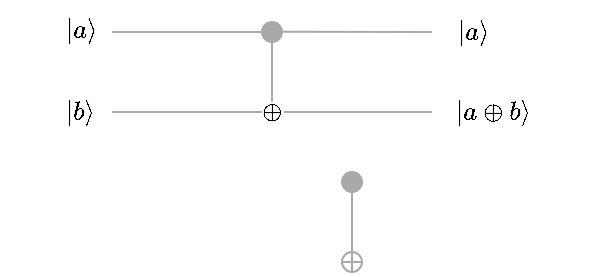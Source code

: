 <mxfile version="24.7.17">
  <diagram name="Page-1" id="JS_4U6BuzcudBBI3UEqu">
    <mxGraphModel dx="335" dy="579" grid="1" gridSize="10" guides="1" tooltips="1" connect="1" arrows="1" fold="1" page="1" pageScale="1" pageWidth="850" pageHeight="1100" math="1" shadow="0">
      <root>
        <mxCell id="0" />
        <mxCell id="1" parent="0" />
        <mxCell id="87j7zEzCCwEWPzQGNwbk-17" value="" style="endArrow=none;html=1;rounded=0;entryX=0;entryY=0.5;entryDx=0;entryDy=0;strokeColor=#A9A9A9;" edge="1" parent="1" source="87j7zEzCCwEWPzQGNwbk-19">
          <mxGeometry width="50" height="50" relative="1" as="geometry">
            <mxPoint x="80" y="445" as="sourcePoint" />
            <mxPoint x="160" y="445" as="targetPoint" />
          </mxGeometry>
        </mxCell>
        <mxCell id="87j7zEzCCwEWPzQGNwbk-18" value="" style="endArrow=none;html=1;rounded=0;strokeColor=#A9A9A9;" edge="1" parent="1">
          <mxGeometry width="50" height="50" relative="1" as="geometry">
            <mxPoint x="165" y="444.82" as="sourcePoint" />
            <mxPoint x="240" y="445" as="targetPoint" />
          </mxGeometry>
        </mxCell>
        <mxCell id="87j7zEzCCwEWPzQGNwbk-20" value="" style="endArrow=none;html=1;rounded=0;strokeColor=#A9A9A9;align=center;verticalAlign=middle;fontFamily=Helvetica;fontSize=11;fontColor=default;labelBackgroundColor=default;" edge="1" parent="1">
          <mxGeometry width="50" height="50" relative="1" as="geometry">
            <mxPoint x="80" y="485" as="sourcePoint" />
            <mxPoint x="240" y="485" as="targetPoint" />
          </mxGeometry>
        </mxCell>
        <mxCell id="87j7zEzCCwEWPzQGNwbk-21" value="$$\oplus$$" style="edgeLabel;html=1;align=center;verticalAlign=middle;resizable=0;points=[];rounded=0;strokeColor=#A9A9A9;fontFamily=Helvetica;fontSize=11;fontColor=default;labelBackgroundColor=default;fillColor=none;" vertex="1" connectable="0" parent="87j7zEzCCwEWPzQGNwbk-20">
          <mxGeometry x="-0.053" relative="1" as="geometry">
            <mxPoint x="4" as="offset" />
          </mxGeometry>
        </mxCell>
        <mxCell id="87j7zEzCCwEWPzQGNwbk-22" value="" style="endArrow=none;html=1;rounded=0;entryX=0;entryY=0.5;entryDx=0;entryDy=0;strokeColor=#A9A9A9;" edge="1" parent="1" target="87j7zEzCCwEWPzQGNwbk-19">
          <mxGeometry width="50" height="50" relative="1" as="geometry">
            <mxPoint x="80" y="445" as="sourcePoint" />
            <mxPoint x="160" y="445" as="targetPoint" />
          </mxGeometry>
        </mxCell>
        <mxCell id="87j7zEzCCwEWPzQGNwbk-23" style="edgeStyle=none;shape=connector;rounded=0;orthogonalLoop=1;jettySize=auto;html=1;strokeColor=#A9A9A9;align=center;verticalAlign=middle;fontFamily=Helvetica;fontSize=11;fontColor=default;labelBackgroundColor=default;endArrow=none;" edge="1" parent="1" source="87j7zEzCCwEWPzQGNwbk-19">
          <mxGeometry relative="1" as="geometry">
            <mxPoint x="160" y="480" as="targetPoint" />
          </mxGeometry>
        </mxCell>
        <mxCell id="87j7zEzCCwEWPzQGNwbk-19" value="" style="ellipse;whiteSpace=wrap;html=1;aspect=fixed;rounded=0;strokeColor=#A9A9A9;align=center;verticalAlign=middle;fontFamily=Helvetica;fontSize=11;fontColor=default;labelBackgroundColor=default;fillColor=#A9A9A9;" vertex="1" parent="1">
          <mxGeometry x="155" y="440" width="10" height="10" as="geometry" />
        </mxCell>
        <mxCell id="87j7zEzCCwEWPzQGNwbk-24" value="$$\ket{a}$$" style="text;html=1;align=center;verticalAlign=middle;resizable=0;points=[];autosize=1;strokeColor=none;fillColor=none;fontFamily=Helvetica;fontSize=11;fontColor=default;labelBackgroundColor=none;" vertex="1" parent="1">
          <mxGeometry x="24" y="429" width="80" height="30" as="geometry" />
        </mxCell>
        <mxCell id="87j7zEzCCwEWPzQGNwbk-25" value="$$\ket{b}$$" style="text;html=1;align=center;verticalAlign=middle;resizable=0;points=[];autosize=1;strokeColor=none;fillColor=none;fontFamily=Helvetica;fontSize=11;fontColor=default;labelBackgroundColor=none;" vertex="1" parent="1">
          <mxGeometry x="24" y="470" width="80" height="30" as="geometry" />
        </mxCell>
        <mxCell id="87j7zEzCCwEWPzQGNwbk-26" value="$$\ket{a}$$" style="text;html=1;align=center;verticalAlign=middle;resizable=0;points=[];autosize=1;strokeColor=none;fillColor=none;fontFamily=Helvetica;fontSize=11;fontColor=default;labelBackgroundColor=none;" vertex="1" parent="1">
          <mxGeometry x="220" y="430" width="80" height="30" as="geometry" />
        </mxCell>
        <mxCell id="87j7zEzCCwEWPzQGNwbk-27" value="$$\ket{a \oplus b}$$" style="text;html=1;align=center;verticalAlign=middle;resizable=0;points=[];autosize=1;strokeColor=none;fillColor=none;fontFamily=Helvetica;fontSize=11;fontColor=default;labelBackgroundColor=none;" vertex="1" parent="1">
          <mxGeometry x="210" y="470" width="120" height="30" as="geometry" />
        </mxCell>
        <mxCell id="87j7zEzCCwEWPzQGNwbk-29" style="edgeStyle=none;shape=connector;rounded=0;orthogonalLoop=1;jettySize=auto;html=1;strokeColor=#A9A9A9;align=center;verticalAlign=middle;fontFamily=Helvetica;fontSize=11;fontColor=default;labelBackgroundColor=default;endArrow=none;" edge="1" parent="1" source="87j7zEzCCwEWPzQGNwbk-30">
          <mxGeometry relative="1" as="geometry">
            <mxPoint x="200" y="555" as="targetPoint" />
          </mxGeometry>
        </mxCell>
        <mxCell id="87j7zEzCCwEWPzQGNwbk-30" value="" style="ellipse;whiteSpace=wrap;html=1;aspect=fixed;rounded=0;strokeColor=#A9A9A9;align=center;verticalAlign=middle;fontFamily=Helvetica;fontSize=11;fontColor=default;labelBackgroundColor=default;fillColor=#A9A9A9;" vertex="1" parent="1">
          <mxGeometry x="195" y="515" width="10" height="10" as="geometry" />
        </mxCell>
        <mxCell id="87j7zEzCCwEWPzQGNwbk-31" value="" style="ellipse;whiteSpace=wrap;html=1;aspect=fixed;rounded=0;strokeColor=#A9A9A9;align=center;verticalAlign=middle;fontFamily=Helvetica;fontSize=11;fontColor=default;labelBackgroundColor=default;fillColor=none;" vertex="1" parent="1">
          <mxGeometry x="195" y="555" width="10" height="10" as="geometry" />
        </mxCell>
        <mxCell id="87j7zEzCCwEWPzQGNwbk-32" value="" style="endArrow=none;html=1;rounded=0;strokeColor=#A9A9A9;align=center;verticalAlign=middle;fontFamily=Helvetica;fontSize=11;fontColor=default;labelBackgroundColor=default;strokeWidth=1;entryX=0.5;entryY=0;entryDx=0;entryDy=0;exitX=0.5;exitY=1;exitDx=0;exitDy=0;" edge="1" parent="1" source="87j7zEzCCwEWPzQGNwbk-31" target="87j7zEzCCwEWPzQGNwbk-31">
          <mxGeometry width="50" height="50" relative="1" as="geometry">
            <mxPoint x="170" y="580" as="sourcePoint" />
            <mxPoint x="220" y="530" as="targetPoint" />
          </mxGeometry>
        </mxCell>
        <mxCell id="87j7zEzCCwEWPzQGNwbk-33" value="" style="endArrow=none;html=1;rounded=0;strokeColor=#A9A9A9;align=center;verticalAlign=middle;fontFamily=Helvetica;fontSize=11;fontColor=default;labelBackgroundColor=default;strokeWidth=1;entryX=0;entryY=0.5;entryDx=0;entryDy=0;exitX=1;exitY=0.5;exitDx=0;exitDy=0;" edge="1" parent="1" source="87j7zEzCCwEWPzQGNwbk-31" target="87j7zEzCCwEWPzQGNwbk-31">
          <mxGeometry width="50" height="50" relative="1" as="geometry">
            <mxPoint x="210" y="575" as="sourcePoint" />
            <mxPoint x="210" y="565" as="targetPoint" />
          </mxGeometry>
        </mxCell>
      </root>
    </mxGraphModel>
  </diagram>
</mxfile>
